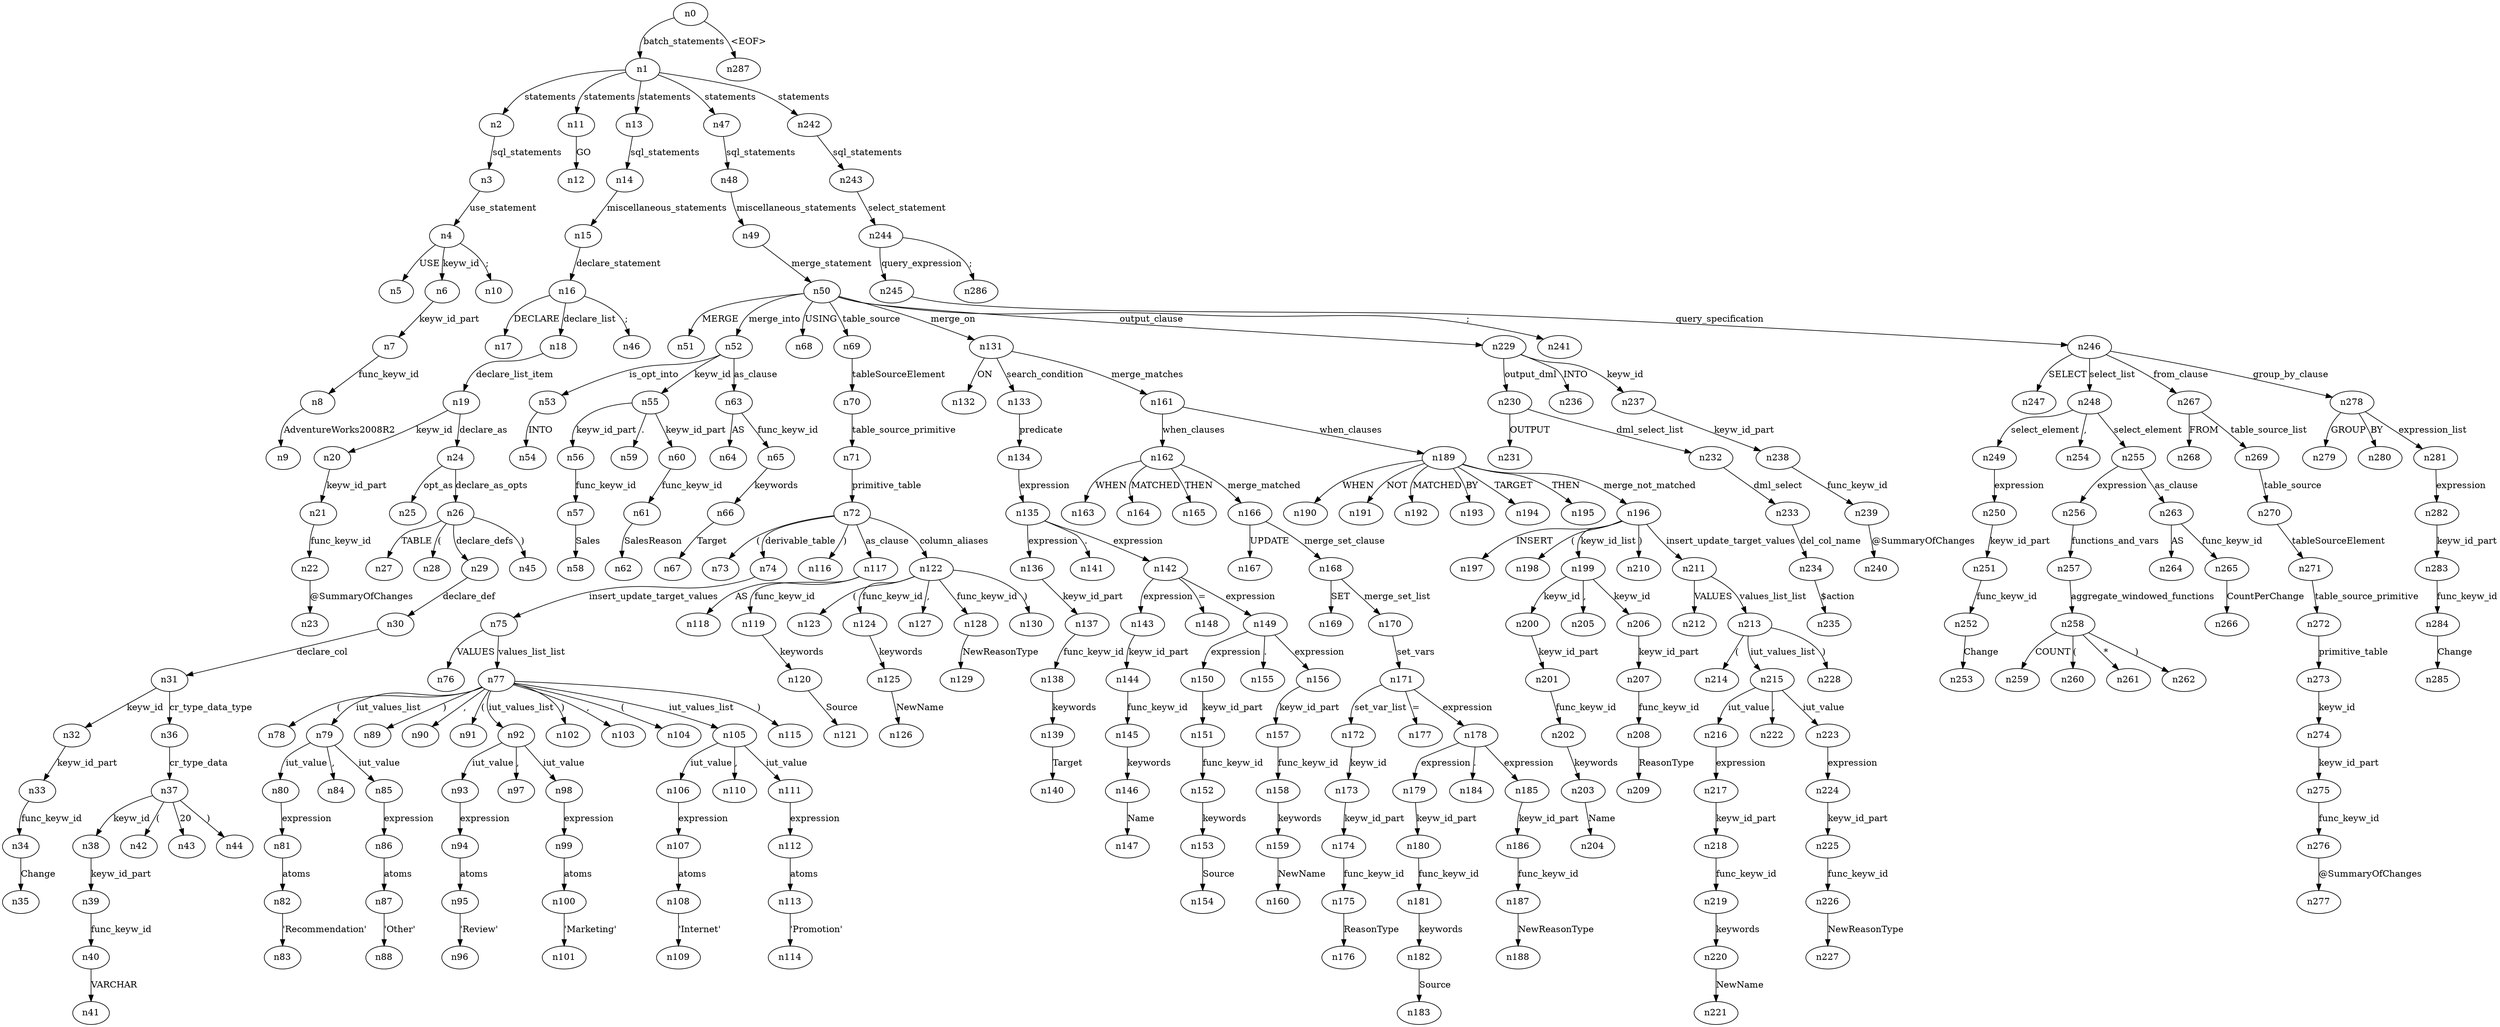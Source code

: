 digraph ParseTree {
  n0 -> n1 [label="batch_statements"];
  n1 -> n2 [label="statements"];
  n2 -> n3 [label="sql_statements"];
  n3 -> n4 [label="use_statement"];
  n4 -> n5 [label="USE"];
  n4 -> n6 [label="keyw_id"];
  n6 -> n7 [label="keyw_id_part"];
  n7 -> n8 [label="func_keyw_id"];
  n8 -> n9 [label="AdventureWorks2008R2"];
  n4 -> n10 [label=";"];
  n1 -> n11 [label="statements"];
  n11 -> n12 [label="GO"];
  n1 -> n13 [label="statements"];
  n13 -> n14 [label="sql_statements"];
  n14 -> n15 [label="miscellaneous_statements"];
  n15 -> n16 [label="declare_statement"];
  n16 -> n17 [label="DECLARE"];
  n16 -> n18 [label="declare_list"];
  n18 -> n19 [label="declare_list_item"];
  n19 -> n20 [label="keyw_id"];
  n20 -> n21 [label="keyw_id_part"];
  n21 -> n22 [label="func_keyw_id"];
  n22 -> n23 [label="@SummaryOfChanges"];
  n19 -> n24 [label="declare_as"];
  n24 -> n25 [label="opt_as"];
  n24 -> n26 [label="declare_as_opts"];
  n26 -> n27 [label="TABLE"];
  n26 -> n28 [label="("];
  n26 -> n29 [label="declare_defs"];
  n29 -> n30 [label="declare_def"];
  n30 -> n31 [label="declare_col"];
  n31 -> n32 [label="keyw_id"];
  n32 -> n33 [label="keyw_id_part"];
  n33 -> n34 [label="func_keyw_id"];
  n34 -> n35 [label="Change"];
  n31 -> n36 [label="cr_type_data_type"];
  n36 -> n37 [label="cr_type_data"];
  n37 -> n38 [label="keyw_id"];
  n38 -> n39 [label="keyw_id_part"];
  n39 -> n40 [label="func_keyw_id"];
  n40 -> n41 [label="VARCHAR"];
  n37 -> n42 [label="("];
  n37 -> n43 [label="20"];
  n37 -> n44 [label=")"];
  n26 -> n45 [label=")"];
  n16 -> n46 [label=";"];
  n1 -> n47 [label="statements"];
  n47 -> n48 [label="sql_statements"];
  n48 -> n49 [label="miscellaneous_statements"];
  n49 -> n50 [label="merge_statement"];
  n50 -> n51 [label="MERGE"];
  n50 -> n52 [label="merge_into"];
  n52 -> n53 [label="is_opt_into"];
  n53 -> n54 [label="INTO"];
  n52 -> n55 [label="keyw_id"];
  n55 -> n56 [label="keyw_id_part"];
  n56 -> n57 [label="func_keyw_id"];
  n57 -> n58 [label="Sales"];
  n55 -> n59 [label="."];
  n55 -> n60 [label="keyw_id_part"];
  n60 -> n61 [label="func_keyw_id"];
  n61 -> n62 [label="SalesReason"];
  n52 -> n63 [label="as_clause"];
  n63 -> n64 [label="AS"];
  n63 -> n65 [label="func_keyw_id"];
  n65 -> n66 [label="keywords"];
  n66 -> n67 [label="Target"];
  n50 -> n68 [label="USING"];
  n50 -> n69 [label="table_source"];
  n69 -> n70 [label="tableSourceElement"];
  n70 -> n71 [label="table_source_primitive"];
  n71 -> n72 [label="primitive_table"];
  n72 -> n73 [label="("];
  n72 -> n74 [label="derivable_table"];
  n74 -> n75 [label="insert_update_target_values"];
  n75 -> n76 [label="VALUES"];
  n75 -> n77 [label="values_list_list"];
  n77 -> n78 [label="("];
  n77 -> n79 [label="iut_values_list"];
  n79 -> n80 [label="iut_value"];
  n80 -> n81 [label="expression"];
  n81 -> n82 [label="atoms"];
  n82 -> n83 [label="'Recommendation'"];
  n79 -> n84 [label=","];
  n79 -> n85 [label="iut_value"];
  n85 -> n86 [label="expression"];
  n86 -> n87 [label="atoms"];
  n87 -> n88 [label="'Other'"];
  n77 -> n89 [label=")"];
  n77 -> n90 [label=","];
  n77 -> n91 [label="("];
  n77 -> n92 [label="iut_values_list"];
  n92 -> n93 [label="iut_value"];
  n93 -> n94 [label="expression"];
  n94 -> n95 [label="atoms"];
  n95 -> n96 [label="'Review'"];
  n92 -> n97 [label=","];
  n92 -> n98 [label="iut_value"];
  n98 -> n99 [label="expression"];
  n99 -> n100 [label="atoms"];
  n100 -> n101 [label="'Marketing'"];
  n77 -> n102 [label=")"];
  n77 -> n103 [label=","];
  n77 -> n104 [label="("];
  n77 -> n105 [label="iut_values_list"];
  n105 -> n106 [label="iut_value"];
  n106 -> n107 [label="expression"];
  n107 -> n108 [label="atoms"];
  n108 -> n109 [label="'Internet'"];
  n105 -> n110 [label=","];
  n105 -> n111 [label="iut_value"];
  n111 -> n112 [label="expression"];
  n112 -> n113 [label="atoms"];
  n113 -> n114 [label="'Promotion'"];
  n77 -> n115 [label=")"];
  n72 -> n116 [label=")"];
  n72 -> n117 [label="as_clause"];
  n117 -> n118 [label="AS"];
  n117 -> n119 [label="func_keyw_id"];
  n119 -> n120 [label="keywords"];
  n120 -> n121 [label="Source"];
  n72 -> n122 [label="column_aliases"];
  n122 -> n123 [label="("];
  n122 -> n124 [label="func_keyw_id"];
  n124 -> n125 [label="keywords"];
  n125 -> n126 [label="NewName"];
  n122 -> n127 [label=","];
  n122 -> n128 [label="func_keyw_id"];
  n128 -> n129 [label="NewReasonType"];
  n122 -> n130 [label=")"];
  n50 -> n131 [label="merge_on"];
  n131 -> n132 [label="ON"];
  n131 -> n133 [label="search_condition"];
  n133 -> n134 [label="predicate"];
  n134 -> n135 [label="expression"];
  n135 -> n136 [label="expression"];
  n136 -> n137 [label="keyw_id_part"];
  n137 -> n138 [label="func_keyw_id"];
  n138 -> n139 [label="keywords"];
  n139 -> n140 [label="Target"];
  n135 -> n141 [label="."];
  n135 -> n142 [label="expression"];
  n142 -> n143 [label="expression"];
  n143 -> n144 [label="keyw_id_part"];
  n144 -> n145 [label="func_keyw_id"];
  n145 -> n146 [label="keywords"];
  n146 -> n147 [label="Name"];
  n142 -> n148 [label="="];
  n142 -> n149 [label="expression"];
  n149 -> n150 [label="expression"];
  n150 -> n151 [label="keyw_id_part"];
  n151 -> n152 [label="func_keyw_id"];
  n152 -> n153 [label="keywords"];
  n153 -> n154 [label="Source"];
  n149 -> n155 [label="."];
  n149 -> n156 [label="expression"];
  n156 -> n157 [label="keyw_id_part"];
  n157 -> n158 [label="func_keyw_id"];
  n158 -> n159 [label="keywords"];
  n159 -> n160 [label="NewName"];
  n131 -> n161 [label="merge_matches"];
  n161 -> n162 [label="when_clauses"];
  n162 -> n163 [label="WHEN"];
  n162 -> n164 [label="MATCHED"];
  n162 -> n165 [label="THEN"];
  n162 -> n166 [label="merge_matched"];
  n166 -> n167 [label="UPDATE"];
  n166 -> n168 [label="merge_set_clause"];
  n168 -> n169 [label="SET"];
  n168 -> n170 [label="merge_set_list"];
  n170 -> n171 [label="set_vars"];
  n171 -> n172 [label="set_var_list"];
  n172 -> n173 [label="keyw_id"];
  n173 -> n174 [label="keyw_id_part"];
  n174 -> n175 [label="func_keyw_id"];
  n175 -> n176 [label="ReasonType"];
  n171 -> n177 [label="="];
  n171 -> n178 [label="expression"];
  n178 -> n179 [label="expression"];
  n179 -> n180 [label="keyw_id_part"];
  n180 -> n181 [label="func_keyw_id"];
  n181 -> n182 [label="keywords"];
  n182 -> n183 [label="Source"];
  n178 -> n184 [label="."];
  n178 -> n185 [label="expression"];
  n185 -> n186 [label="keyw_id_part"];
  n186 -> n187 [label="func_keyw_id"];
  n187 -> n188 [label="NewReasonType"];
  n161 -> n189 [label="when_clauses"];
  n189 -> n190 [label="WHEN"];
  n189 -> n191 [label="NOT"];
  n189 -> n192 [label="MATCHED"];
  n189 -> n193 [label="BY"];
  n189 -> n194 [label="TARGET"];
  n189 -> n195 [label="THEN"];
  n189 -> n196 [label="merge_not_matched"];
  n196 -> n197 [label="INSERT"];
  n196 -> n198 [label="("];
  n196 -> n199 [label="keyw_id_list"];
  n199 -> n200 [label="keyw_id"];
  n200 -> n201 [label="keyw_id_part"];
  n201 -> n202 [label="func_keyw_id"];
  n202 -> n203 [label="keywords"];
  n203 -> n204 [label="Name"];
  n199 -> n205 [label=","];
  n199 -> n206 [label="keyw_id"];
  n206 -> n207 [label="keyw_id_part"];
  n207 -> n208 [label="func_keyw_id"];
  n208 -> n209 [label="ReasonType"];
  n196 -> n210 [label=")"];
  n196 -> n211 [label="insert_update_target_values"];
  n211 -> n212 [label="VALUES"];
  n211 -> n213 [label="values_list_list"];
  n213 -> n214 [label="("];
  n213 -> n215 [label="iut_values_list"];
  n215 -> n216 [label="iut_value"];
  n216 -> n217 [label="expression"];
  n217 -> n218 [label="keyw_id_part"];
  n218 -> n219 [label="func_keyw_id"];
  n219 -> n220 [label="keywords"];
  n220 -> n221 [label="NewName"];
  n215 -> n222 [label=","];
  n215 -> n223 [label="iut_value"];
  n223 -> n224 [label="expression"];
  n224 -> n225 [label="keyw_id_part"];
  n225 -> n226 [label="func_keyw_id"];
  n226 -> n227 [label="NewReasonType"];
  n213 -> n228 [label=")"];
  n50 -> n229 [label="output_clause"];
  n229 -> n230 [label="output_dml"];
  n230 -> n231 [label="OUTPUT"];
  n230 -> n232 [label="dml_select_list"];
  n232 -> n233 [label="dml_select"];
  n233 -> n234 [label="del_col_name"];
  n234 -> n235 [label="$action"];
  n229 -> n236 [label="INTO"];
  n229 -> n237 [label="keyw_id"];
  n237 -> n238 [label="keyw_id_part"];
  n238 -> n239 [label="func_keyw_id"];
  n239 -> n240 [label="@SummaryOfChanges"];
  n50 -> n241 [label=";"];
  n1 -> n242 [label="statements"];
  n242 -> n243 [label="sql_statements"];
  n243 -> n244 [label="select_statement"];
  n244 -> n245 [label="query_expression"];
  n245 -> n246 [label="query_specification"];
  n246 -> n247 [label="SELECT"];
  n246 -> n248 [label="select_list"];
  n248 -> n249 [label="select_element"];
  n249 -> n250 [label="expression"];
  n250 -> n251 [label="keyw_id_part"];
  n251 -> n252 [label="func_keyw_id"];
  n252 -> n253 [label="Change"];
  n248 -> n254 [label=","];
  n248 -> n255 [label="select_element"];
  n255 -> n256 [label="expression"];
  n256 -> n257 [label="functions_and_vars"];
  n257 -> n258 [label="aggregate_windowed_functions"];
  n258 -> n259 [label="COUNT"];
  n258 -> n260 [label="("];
  n258 -> n261 [label="*"];
  n258 -> n262 [label=")"];
  n255 -> n263 [label="as_clause"];
  n263 -> n264 [label="AS"];
  n263 -> n265 [label="func_keyw_id"];
  n265 -> n266 [label="CountPerChange"];
  n246 -> n267 [label="from_clause"];
  n267 -> n268 [label="FROM"];
  n267 -> n269 [label="table_source_list"];
  n269 -> n270 [label="table_source"];
  n270 -> n271 [label="tableSourceElement"];
  n271 -> n272 [label="table_source_primitive"];
  n272 -> n273 [label="primitive_table"];
  n273 -> n274 [label="keyw_id"];
  n274 -> n275 [label="keyw_id_part"];
  n275 -> n276 [label="func_keyw_id"];
  n276 -> n277 [label="@SummaryOfChanges"];
  n246 -> n278 [label="group_by_clause"];
  n278 -> n279 [label="GROUP"];
  n278 -> n280 [label="BY"];
  n278 -> n281 [label="expression_list"];
  n281 -> n282 [label="expression"];
  n282 -> n283 [label="keyw_id_part"];
  n283 -> n284 [label="func_keyw_id"];
  n284 -> n285 [label="Change"];
  n244 -> n286 [label=";"];
  n0 -> n287 [label="<EOF>"];
}